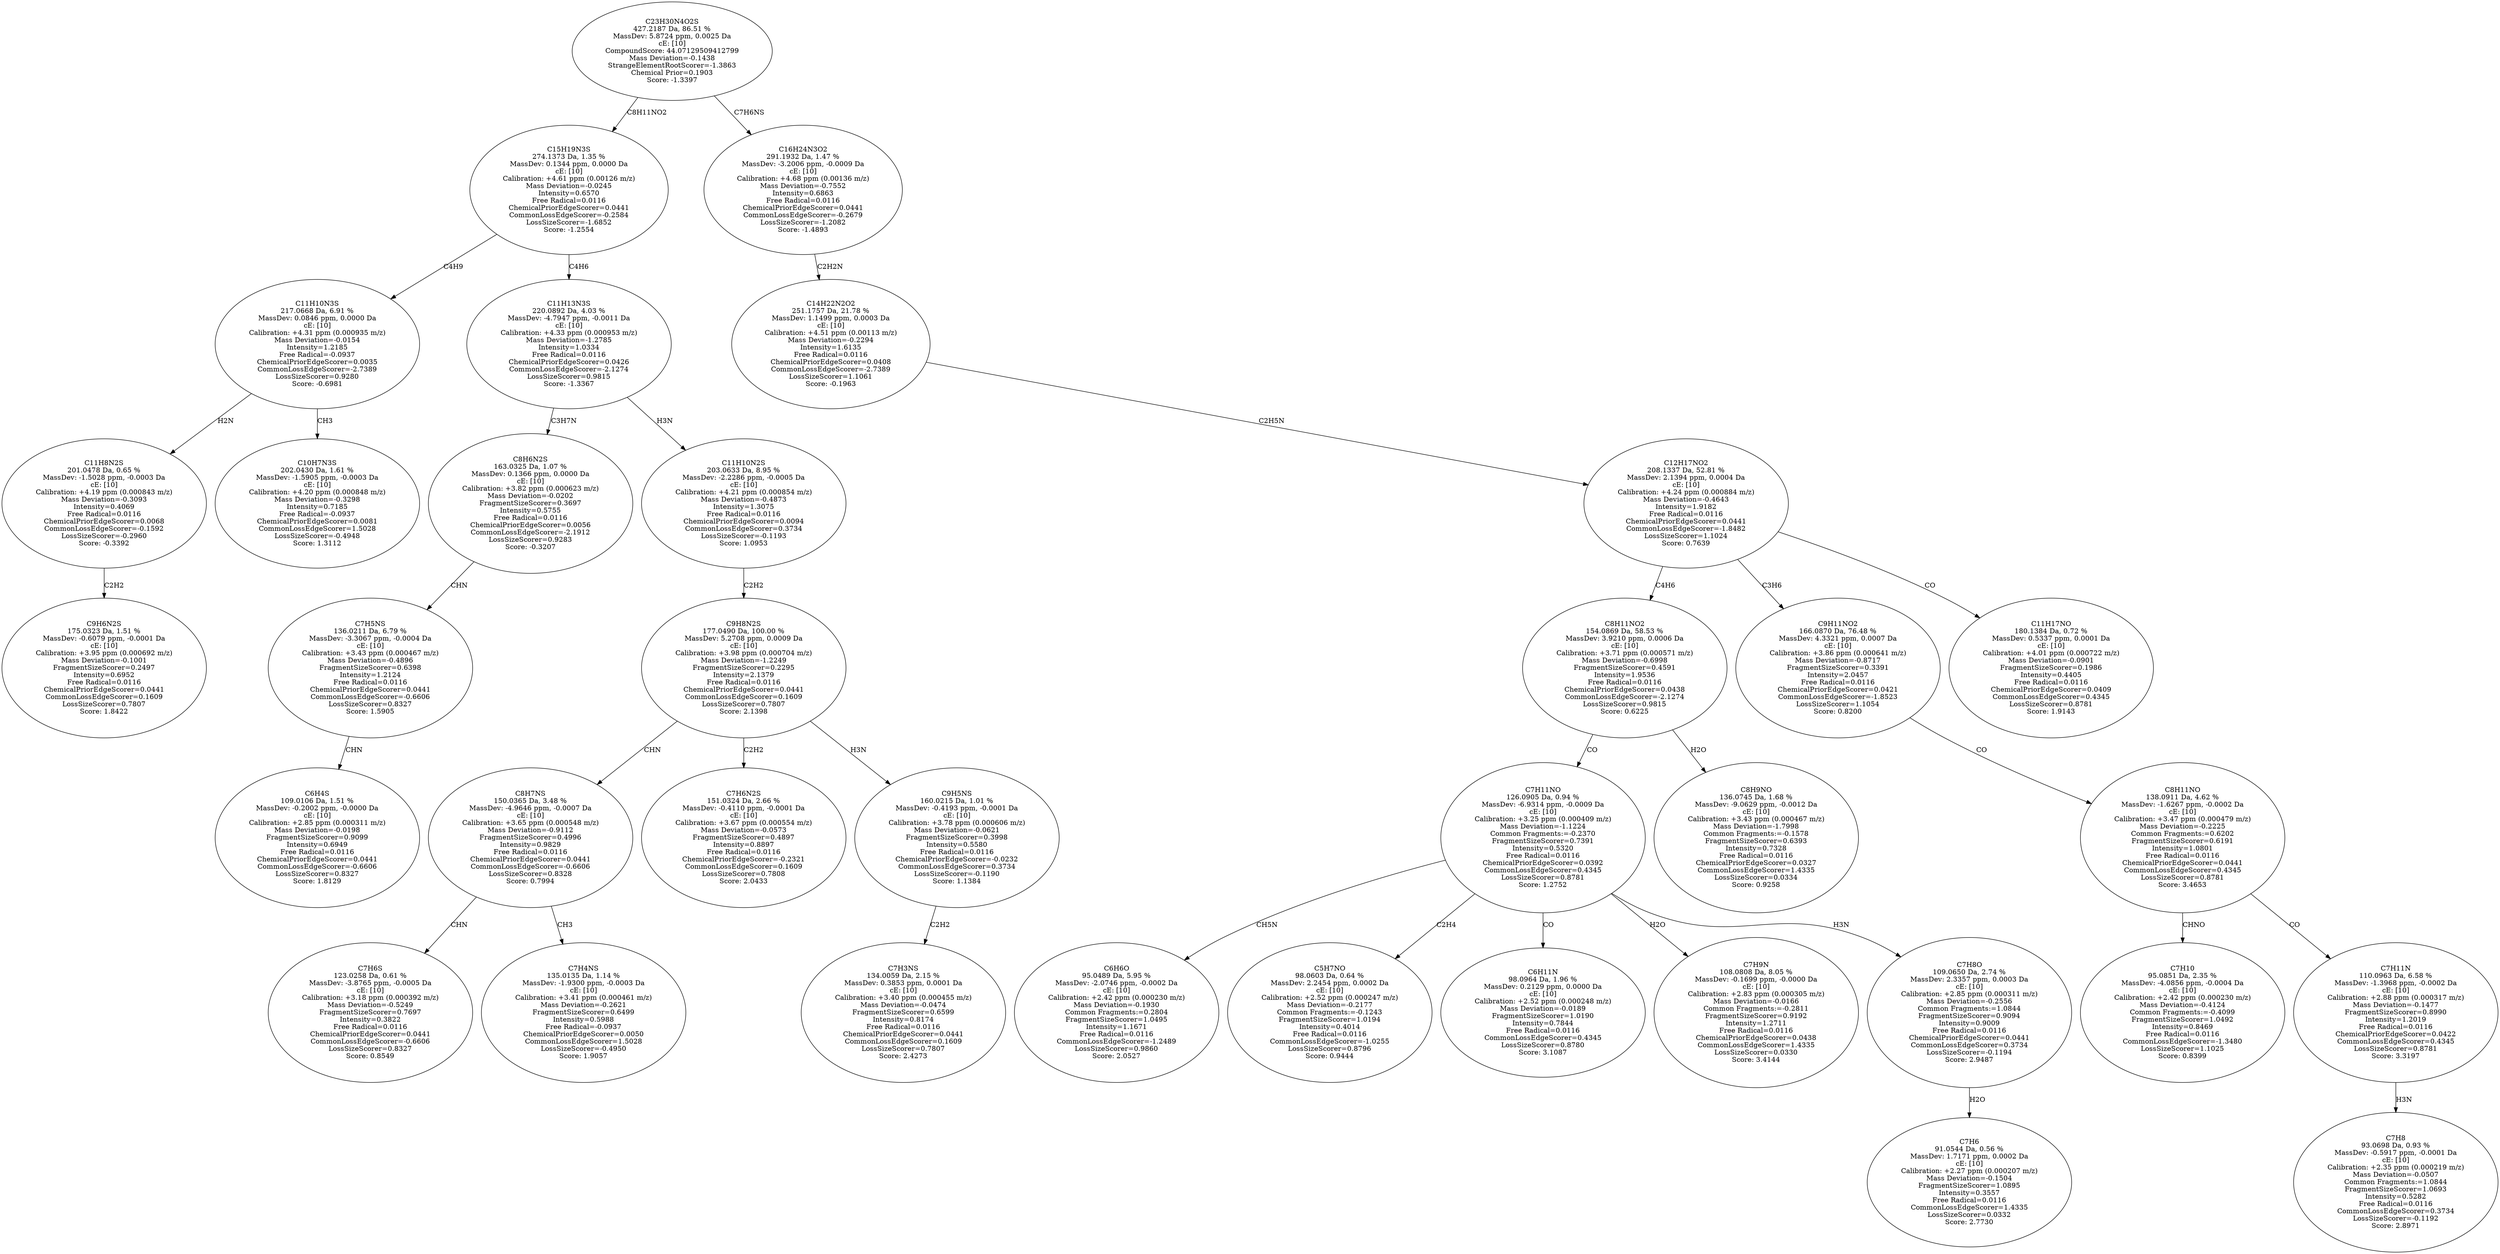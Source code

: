 strict digraph {
v1 [label="C9H6N2S\n175.0323 Da, 1.51 %\nMassDev: -0.6079 ppm, -0.0001 Da\ncE: [10]\nCalibration: +3.95 ppm (0.000692 m/z)\nMass Deviation=-0.1001\nFragmentSizeScorer=0.2497\nIntensity=0.6952\nFree Radical=0.0116\nChemicalPriorEdgeScorer=0.0441\nCommonLossEdgeScorer=0.1609\nLossSizeScorer=0.7807\nScore: 1.8422"];
v2 [label="C11H8N2S\n201.0478 Da, 0.65 %\nMassDev: -1.5028 ppm, -0.0003 Da\ncE: [10]\nCalibration: +4.19 ppm (0.000843 m/z)\nMass Deviation=-0.3093\nIntensity=0.4069\nFree Radical=0.0116\nChemicalPriorEdgeScorer=0.0068\nCommonLossEdgeScorer=-0.1592\nLossSizeScorer=-0.2960\nScore: -0.3392"];
v3 [label="C10H7N3S\n202.0430 Da, 1.61 %\nMassDev: -1.5905 ppm, -0.0003 Da\ncE: [10]\nCalibration: +4.20 ppm (0.000848 m/z)\nMass Deviation=-0.3298\nIntensity=0.7185\nFree Radical=-0.0937\nChemicalPriorEdgeScorer=0.0081\nCommonLossEdgeScorer=1.5028\nLossSizeScorer=-0.4948\nScore: 1.3112"];
v4 [label="C11H10N3S\n217.0668 Da, 6.91 %\nMassDev: 0.0846 ppm, 0.0000 Da\ncE: [10]\nCalibration: +4.31 ppm (0.000935 m/z)\nMass Deviation=-0.0154\nIntensity=1.2185\nFree Radical=-0.0937\nChemicalPriorEdgeScorer=0.0035\nCommonLossEdgeScorer=-2.7389\nLossSizeScorer=0.9280\nScore: -0.6981"];
v5 [label="C6H4S\n109.0106 Da, 1.51 %\nMassDev: -0.2002 ppm, -0.0000 Da\ncE: [10]\nCalibration: +2.85 ppm (0.000311 m/z)\nMass Deviation=-0.0198\nFragmentSizeScorer=0.9099\nIntensity=0.6949\nFree Radical=0.0116\nChemicalPriorEdgeScorer=0.0441\nCommonLossEdgeScorer=-0.6606\nLossSizeScorer=0.8327\nScore: 1.8129"];
v6 [label="C7H5NS\n136.0211 Da, 6.79 %\nMassDev: -3.3067 ppm, -0.0004 Da\ncE: [10]\nCalibration: +3.43 ppm (0.000467 m/z)\nMass Deviation=-0.4896\nFragmentSizeScorer=0.6398\nIntensity=1.2124\nFree Radical=0.0116\nChemicalPriorEdgeScorer=0.0441\nCommonLossEdgeScorer=-0.6606\nLossSizeScorer=0.8327\nScore: 1.5905"];
v7 [label="C8H6N2S\n163.0325 Da, 1.07 %\nMassDev: 0.1366 ppm, 0.0000 Da\ncE: [10]\nCalibration: +3.82 ppm (0.000623 m/z)\nMass Deviation=-0.0202\nFragmentSizeScorer=0.3697\nIntensity=0.5755\nFree Radical=0.0116\nChemicalPriorEdgeScorer=0.0056\nCommonLossEdgeScorer=-2.1912\nLossSizeScorer=0.9283\nScore: -0.3207"];
v8 [label="C7H6S\n123.0258 Da, 0.61 %\nMassDev: -3.8765 ppm, -0.0005 Da\ncE: [10]\nCalibration: +3.18 ppm (0.000392 m/z)\nMass Deviation=-0.5249\nFragmentSizeScorer=0.7697\nIntensity=0.3822\nFree Radical=0.0116\nChemicalPriorEdgeScorer=0.0441\nCommonLossEdgeScorer=-0.6606\nLossSizeScorer=0.8327\nScore: 0.8549"];
v9 [label="C7H4NS\n135.0135 Da, 1.14 %\nMassDev: -1.9300 ppm, -0.0003 Da\ncE: [10]\nCalibration: +3.41 ppm (0.000461 m/z)\nMass Deviation=-0.2621\nFragmentSizeScorer=0.6499\nIntensity=0.5988\nFree Radical=-0.0937\nChemicalPriorEdgeScorer=0.0050\nCommonLossEdgeScorer=1.5028\nLossSizeScorer=-0.4950\nScore: 1.9057"];
v10 [label="C8H7NS\n150.0365 Da, 3.48 %\nMassDev: -4.9646 ppm, -0.0007 Da\ncE: [10]\nCalibration: +3.65 ppm (0.000548 m/z)\nMass Deviation=-0.9112\nFragmentSizeScorer=0.4996\nIntensity=0.9829\nFree Radical=0.0116\nChemicalPriorEdgeScorer=0.0441\nCommonLossEdgeScorer=-0.6606\nLossSizeScorer=0.8328\nScore: 0.7994"];
v11 [label="C7H6N2S\n151.0324 Da, 2.66 %\nMassDev: -0.4110 ppm, -0.0001 Da\ncE: [10]\nCalibration: +3.67 ppm (0.000554 m/z)\nMass Deviation=-0.0573\nFragmentSizeScorer=0.4897\nIntensity=0.8897\nFree Radical=0.0116\nChemicalPriorEdgeScorer=-0.2321\nCommonLossEdgeScorer=0.1609\nLossSizeScorer=0.7808\nScore: 2.0433"];
v12 [label="C7H3NS\n134.0059 Da, 2.15 %\nMassDev: 0.3853 ppm, 0.0001 Da\ncE: [10]\nCalibration: +3.40 ppm (0.000455 m/z)\nMass Deviation=-0.0474\nFragmentSizeScorer=0.6599\nIntensity=0.8174\nFree Radical=0.0116\nChemicalPriorEdgeScorer=0.0441\nCommonLossEdgeScorer=0.1609\nLossSizeScorer=0.7807\nScore: 2.4273"];
v13 [label="C9H5NS\n160.0215 Da, 1.01 %\nMassDev: -0.4193 ppm, -0.0001 Da\ncE: [10]\nCalibration: +3.78 ppm (0.000606 m/z)\nMass Deviation=-0.0621\nFragmentSizeScorer=0.3998\nIntensity=0.5580\nFree Radical=0.0116\nChemicalPriorEdgeScorer=-0.0232\nCommonLossEdgeScorer=0.3734\nLossSizeScorer=-0.1190\nScore: 1.1384"];
v14 [label="C9H8N2S\n177.0490 Da, 100.00 %\nMassDev: 5.2708 ppm, 0.0009 Da\ncE: [10]\nCalibration: +3.98 ppm (0.000704 m/z)\nMass Deviation=-1.2249\nFragmentSizeScorer=0.2295\nIntensity=2.1379\nFree Radical=0.0116\nChemicalPriorEdgeScorer=0.0441\nCommonLossEdgeScorer=0.1609\nLossSizeScorer=0.7807\nScore: 2.1398"];
v15 [label="C11H10N2S\n203.0633 Da, 8.95 %\nMassDev: -2.2286 ppm, -0.0005 Da\ncE: [10]\nCalibration: +4.21 ppm (0.000854 m/z)\nMass Deviation=-0.4873\nIntensity=1.3075\nFree Radical=0.0116\nChemicalPriorEdgeScorer=0.0094\nCommonLossEdgeScorer=0.3734\nLossSizeScorer=-0.1193\nScore: 1.0953"];
v16 [label="C11H13N3S\n220.0892 Da, 4.03 %\nMassDev: -4.7947 ppm, -0.0011 Da\ncE: [10]\nCalibration: +4.33 ppm (0.000953 m/z)\nMass Deviation=-1.2785\nIntensity=1.0334\nFree Radical=0.0116\nChemicalPriorEdgeScorer=0.0426\nCommonLossEdgeScorer=-2.1274\nLossSizeScorer=0.9815\nScore: -1.3367"];
v17 [label="C15H19N3S\n274.1373 Da, 1.35 %\nMassDev: 0.1344 ppm, 0.0000 Da\ncE: [10]\nCalibration: +4.61 ppm (0.00126 m/z)\nMass Deviation=-0.0245\nIntensity=0.6570\nFree Radical=0.0116\nChemicalPriorEdgeScorer=0.0441\nCommonLossEdgeScorer=-0.2584\nLossSizeScorer=-1.6852\nScore: -1.2554"];
v18 [label="C6H6O\n95.0489 Da, 5.95 %\nMassDev: -2.0746 ppm, -0.0002 Da\ncE: [10]\nCalibration: +2.42 ppm (0.000230 m/z)\nMass Deviation=-0.1930\nCommon Fragments:=0.2804\nFragmentSizeScorer=1.0495\nIntensity=1.1671\nFree Radical=0.0116\nCommonLossEdgeScorer=-1.2489\nLossSizeScorer=0.9860\nScore: 2.0527"];
v19 [label="C5H7NO\n98.0603 Da, 0.64 %\nMassDev: 2.2454 ppm, 0.0002 Da\ncE: [10]\nCalibration: +2.52 ppm (0.000247 m/z)\nMass Deviation=-0.2177\nCommon Fragments:=-0.1243\nFragmentSizeScorer=1.0194\nIntensity=0.4014\nFree Radical=0.0116\nCommonLossEdgeScorer=-1.0255\nLossSizeScorer=0.8796\nScore: 0.9444"];
v20 [label="C6H11N\n98.0964 Da, 1.96 %\nMassDev: 0.2129 ppm, 0.0000 Da\ncE: [10]\nCalibration: +2.52 ppm (0.000248 m/z)\nMass Deviation=-0.0189\nFragmentSizeScorer=1.0190\nIntensity=0.7844\nFree Radical=0.0116\nCommonLossEdgeScorer=0.4345\nLossSizeScorer=0.8780\nScore: 3.1087"];
v21 [label="C7H9N\n108.0808 Da, 8.05 %\nMassDev: -0.1699 ppm, -0.0000 Da\ncE: [10]\nCalibration: +2.83 ppm (0.000305 m/z)\nMass Deviation=-0.0166\nCommon Fragments:=-0.2811\nFragmentSizeScorer=0.9192\nIntensity=1.2711\nFree Radical=0.0116\nChemicalPriorEdgeScorer=0.0438\nCommonLossEdgeScorer=1.4335\nLossSizeScorer=0.0330\nScore: 3.4144"];
v22 [label="C7H6\n91.0544 Da, 0.56 %\nMassDev: 1.7171 ppm, 0.0002 Da\ncE: [10]\nCalibration: +2.27 ppm (0.000207 m/z)\nMass Deviation=-0.1504\nFragmentSizeScorer=1.0895\nIntensity=0.3557\nFree Radical=0.0116\nCommonLossEdgeScorer=1.4335\nLossSizeScorer=0.0332\nScore: 2.7730"];
v23 [label="C7H8O\n109.0650 Da, 2.74 %\nMassDev: 2.3357 ppm, 0.0003 Da\ncE: [10]\nCalibration: +2.85 ppm (0.000311 m/z)\nMass Deviation=-0.2556\nCommon Fragments:=1.0844\nFragmentSizeScorer=0.9094\nIntensity=0.9009\nFree Radical=0.0116\nChemicalPriorEdgeScorer=0.0441\nCommonLossEdgeScorer=0.3734\nLossSizeScorer=-0.1194\nScore: 2.9487"];
v24 [label="C7H11NO\n126.0905 Da, 0.94 %\nMassDev: -6.9314 ppm, -0.0009 Da\ncE: [10]\nCalibration: +3.25 ppm (0.000409 m/z)\nMass Deviation=-1.1224\nCommon Fragments:=-0.2370\nFragmentSizeScorer=0.7391\nIntensity=0.5320\nFree Radical=0.0116\nChemicalPriorEdgeScorer=0.0392\nCommonLossEdgeScorer=0.4345\nLossSizeScorer=0.8781\nScore: 1.2752"];
v25 [label="C8H9NO\n136.0745 Da, 1.68 %\nMassDev: -9.0629 ppm, -0.0012 Da\ncE: [10]\nCalibration: +3.43 ppm (0.000467 m/z)\nMass Deviation=-1.7998\nCommon Fragments:=-0.1578\nFragmentSizeScorer=0.6393\nIntensity=0.7328\nFree Radical=0.0116\nChemicalPriorEdgeScorer=0.0327\nCommonLossEdgeScorer=1.4335\nLossSizeScorer=0.0334\nScore: 0.9258"];
v26 [label="C8H11NO2\n154.0869 Da, 58.53 %\nMassDev: 3.9210 ppm, 0.0006 Da\ncE: [10]\nCalibration: +3.71 ppm (0.000571 m/z)\nMass Deviation=-0.6998\nFragmentSizeScorer=0.4591\nIntensity=1.9536\nFree Radical=0.0116\nChemicalPriorEdgeScorer=0.0438\nCommonLossEdgeScorer=-2.1274\nLossSizeScorer=0.9815\nScore: 0.6225"];
v27 [label="C7H10\n95.0851 Da, 2.35 %\nMassDev: -4.0856 ppm, -0.0004 Da\ncE: [10]\nCalibration: +2.42 ppm (0.000230 m/z)\nMass Deviation=-0.4124\nCommon Fragments:=-0.4099\nFragmentSizeScorer=1.0492\nIntensity=0.8469\nFree Radical=0.0116\nCommonLossEdgeScorer=-1.3480\nLossSizeScorer=1.1025\nScore: 0.8399"];
v28 [label="C7H8\n93.0698 Da, 0.93 %\nMassDev: -0.5917 ppm, -0.0001 Da\ncE: [10]\nCalibration: +2.35 ppm (0.000219 m/z)\nMass Deviation=-0.0507\nCommon Fragments:=1.0844\nFragmentSizeScorer=1.0693\nIntensity=0.5282\nFree Radical=0.0116\nCommonLossEdgeScorer=0.3734\nLossSizeScorer=-0.1192\nScore: 2.8971"];
v29 [label="C7H11N\n110.0963 Da, 6.58 %\nMassDev: -1.3968 ppm, -0.0002 Da\ncE: [10]\nCalibration: +2.88 ppm (0.000317 m/z)\nMass Deviation=-0.1477\nFragmentSizeScorer=0.8990\nIntensity=1.2019\nFree Radical=0.0116\nChemicalPriorEdgeScorer=0.0422\nCommonLossEdgeScorer=0.4345\nLossSizeScorer=0.8781\nScore: 3.3197"];
v30 [label="C8H11NO\n138.0911 Da, 4.62 %\nMassDev: -1.6267 ppm, -0.0002 Da\ncE: [10]\nCalibration: +3.47 ppm (0.000479 m/z)\nMass Deviation=-0.2225\nCommon Fragments:=0.6202\nFragmentSizeScorer=0.6191\nIntensity=1.0801\nFree Radical=0.0116\nChemicalPriorEdgeScorer=0.0441\nCommonLossEdgeScorer=0.4345\nLossSizeScorer=0.8781\nScore: 3.4653"];
v31 [label="C9H11NO2\n166.0870 Da, 76.48 %\nMassDev: 4.3321 ppm, 0.0007 Da\ncE: [10]\nCalibration: +3.86 ppm (0.000641 m/z)\nMass Deviation=-0.8717\nFragmentSizeScorer=0.3391\nIntensity=2.0457\nFree Radical=0.0116\nChemicalPriorEdgeScorer=0.0421\nCommonLossEdgeScorer=-1.8523\nLossSizeScorer=1.1054\nScore: 0.8200"];
v32 [label="C11H17NO\n180.1384 Da, 0.72 %\nMassDev: 0.5337 ppm, 0.0001 Da\ncE: [10]\nCalibration: +4.01 ppm (0.000722 m/z)\nMass Deviation=-0.0901\nFragmentSizeScorer=0.1986\nIntensity=0.4405\nFree Radical=0.0116\nChemicalPriorEdgeScorer=0.0409\nCommonLossEdgeScorer=0.4345\nLossSizeScorer=0.8781\nScore: 1.9143"];
v33 [label="C12H17NO2\n208.1337 Da, 52.81 %\nMassDev: 2.1394 ppm, 0.0004 Da\ncE: [10]\nCalibration: +4.24 ppm (0.000884 m/z)\nMass Deviation=-0.4643\nIntensity=1.9182\nFree Radical=0.0116\nChemicalPriorEdgeScorer=0.0441\nCommonLossEdgeScorer=-1.8482\nLossSizeScorer=1.1024\nScore: 0.7639"];
v34 [label="C14H22N2O2\n251.1757 Da, 21.78 %\nMassDev: 1.1499 ppm, 0.0003 Da\ncE: [10]\nCalibration: +4.51 ppm (0.00113 m/z)\nMass Deviation=-0.2294\nIntensity=1.6135\nFree Radical=0.0116\nChemicalPriorEdgeScorer=0.0408\nCommonLossEdgeScorer=-2.7389\nLossSizeScorer=1.1061\nScore: -0.1963"];
v35 [label="C16H24N3O2\n291.1932 Da, 1.47 %\nMassDev: -3.2006 ppm, -0.0009 Da\ncE: [10]\nCalibration: +4.68 ppm (0.00136 m/z)\nMass Deviation=-0.7552\nIntensity=0.6863\nFree Radical=0.0116\nChemicalPriorEdgeScorer=0.0441\nCommonLossEdgeScorer=-0.2679\nLossSizeScorer=-1.2082\nScore: -1.4893"];
v36 [label="C23H30N4O2S\n427.2187 Da, 86.51 %\nMassDev: 5.8724 ppm, 0.0025 Da\ncE: [10]\nCompoundScore: 44.07129509412799\nMass Deviation=-0.1438\nStrangeElementRootScorer=-1.3863\nChemical Prior=0.1903\nScore: -1.3397"];
v2 -> v1 [label="C2H2"];
v4 -> v2 [label="H2N"];
v4 -> v3 [label="CH3"];
v17 -> v4 [label="C4H9"];
v6 -> v5 [label="CHN"];
v7 -> v6 [label="CHN"];
v16 -> v7 [label="C3H7N"];
v10 -> v8 [label="CHN"];
v10 -> v9 [label="CH3"];
v14 -> v10 [label="CHN"];
v14 -> v11 [label="C2H2"];
v13 -> v12 [label="C2H2"];
v14 -> v13 [label="H3N"];
v15 -> v14 [label="C2H2"];
v16 -> v15 [label="H3N"];
v17 -> v16 [label="C4H6"];
v36 -> v17 [label="C8H11NO2"];
v24 -> v18 [label="CH5N"];
v24 -> v19 [label="C2H4"];
v24 -> v20 [label="CO"];
v24 -> v21 [label="H2O"];
v23 -> v22 [label="H2O"];
v24 -> v23 [label="H3N"];
v26 -> v24 [label="CO"];
v26 -> v25 [label="H2O"];
v33 -> v26 [label="C4H6"];
v30 -> v27 [label="CHNO"];
v29 -> v28 [label="H3N"];
v30 -> v29 [label="CO"];
v31 -> v30 [label="CO"];
v33 -> v31 [label="C3H6"];
v33 -> v32 [label="CO"];
v34 -> v33 [label="C2H5N"];
v35 -> v34 [label="C2H2N"];
v36 -> v35 [label="C7H6NS"];
}